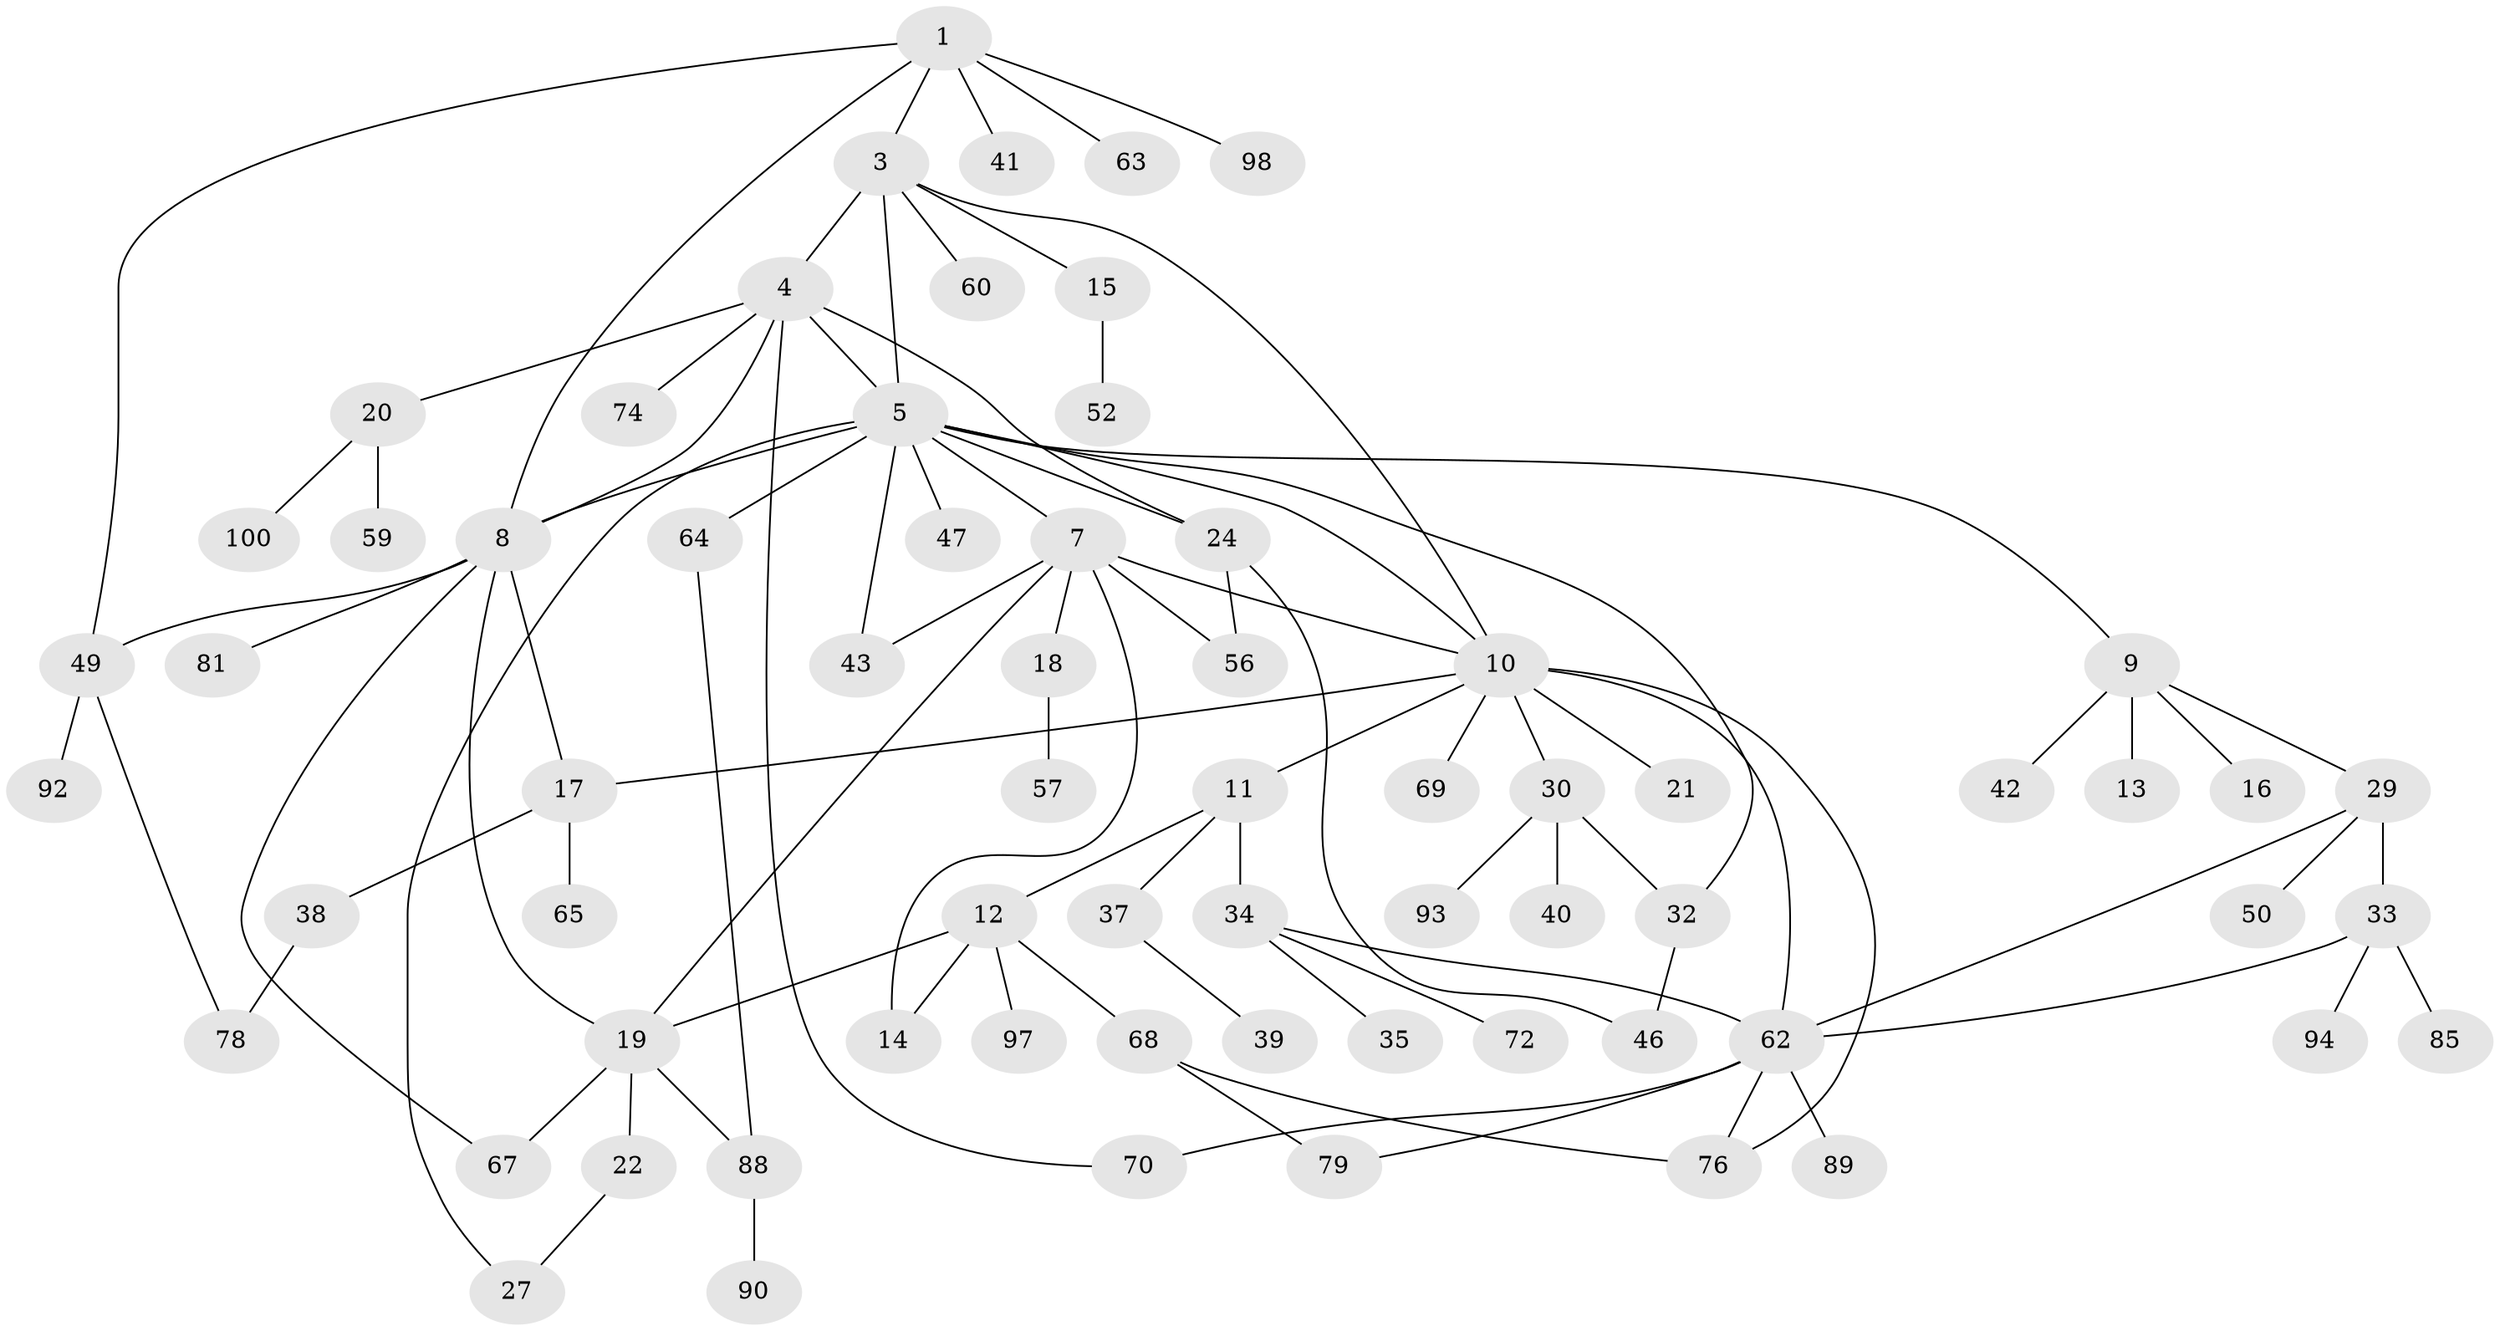 // original degree distribution, {4: 0.09, 6: 0.03, 5: 0.07, 9: 0.01, 7: 0.02, 1: 0.37, 2: 0.22, 3: 0.19}
// Generated by graph-tools (version 1.1) at 2025/11/02/21/25 10:11:06]
// undirected, 68 vertices, 93 edges
graph export_dot {
graph [start="1"]
  node [color=gray90,style=filled];
  1 [super="+2"];
  3;
  4 [super="+36"];
  5 [super="+6"];
  7 [super="+77"];
  8 [super="+53"];
  9 [super="+26"];
  10 [super="+28"];
  11 [super="+25"];
  12 [super="+31"];
  13;
  14;
  15 [super="+44"];
  16;
  17 [super="+45"];
  18;
  19 [super="+83"];
  20 [super="+54"];
  21 [super="+23"];
  22 [super="+61"];
  24 [super="+58"];
  27;
  29;
  30 [super="+95"];
  32;
  33 [super="+73"];
  34 [super="+86"];
  35;
  37 [super="+48"];
  38 [super="+71"];
  39;
  40;
  41;
  42 [super="+55"];
  43 [super="+84"];
  46 [super="+75"];
  47;
  49 [super="+51"];
  50;
  52 [super="+82"];
  56;
  57 [super="+87"];
  59;
  60;
  62 [super="+66"];
  63;
  64;
  65;
  67 [super="+91"];
  68;
  69;
  70;
  72 [super="+80"];
  74;
  76;
  78;
  79 [super="+99"];
  81;
  85;
  88 [super="+96"];
  89;
  90;
  92;
  93;
  94;
  97;
  98;
  100;
  1 -- 41;
  1 -- 63;
  1 -- 8;
  1 -- 3;
  1 -- 98;
  1 -- 49;
  3 -- 4;
  3 -- 5;
  3 -- 15;
  3 -- 60;
  3 -- 10;
  4 -- 8;
  4 -- 20;
  4 -- 24;
  4 -- 74;
  4 -- 5;
  4 -- 70;
  5 -- 7;
  5 -- 9;
  5 -- 24;
  5 -- 64;
  5 -- 32;
  5 -- 8;
  5 -- 10;
  5 -- 43;
  5 -- 47;
  5 -- 27;
  7 -- 18;
  7 -- 10;
  7 -- 56;
  7 -- 43;
  7 -- 14;
  7 -- 19;
  8 -- 17;
  8 -- 49;
  8 -- 81;
  8 -- 19;
  8 -- 67;
  9 -- 13;
  9 -- 16;
  9 -- 42;
  9 -- 29;
  10 -- 11;
  10 -- 21;
  10 -- 30;
  10 -- 62;
  10 -- 69;
  10 -- 76;
  10 -- 17;
  11 -- 12;
  11 -- 37;
  11 -- 34;
  12 -- 14;
  12 -- 19;
  12 -- 97;
  12 -- 68;
  15 -- 52;
  17 -- 38;
  17 -- 65;
  18 -- 57;
  19 -- 22;
  19 -- 88;
  19 -- 67;
  20 -- 100;
  20 -- 59;
  22 -- 27;
  24 -- 56;
  24 -- 46;
  29 -- 33;
  29 -- 50;
  29 -- 62;
  30 -- 32;
  30 -- 40;
  30 -- 93;
  32 -- 46;
  33 -- 85;
  33 -- 62;
  33 -- 94;
  34 -- 35;
  34 -- 72;
  34 -- 62;
  37 -- 39;
  38 -- 78;
  49 -- 92;
  49 -- 78;
  62 -- 89;
  62 -- 79;
  62 -- 70;
  62 -- 76;
  64 -- 88;
  68 -- 79;
  68 -- 76;
  88 -- 90;
}
